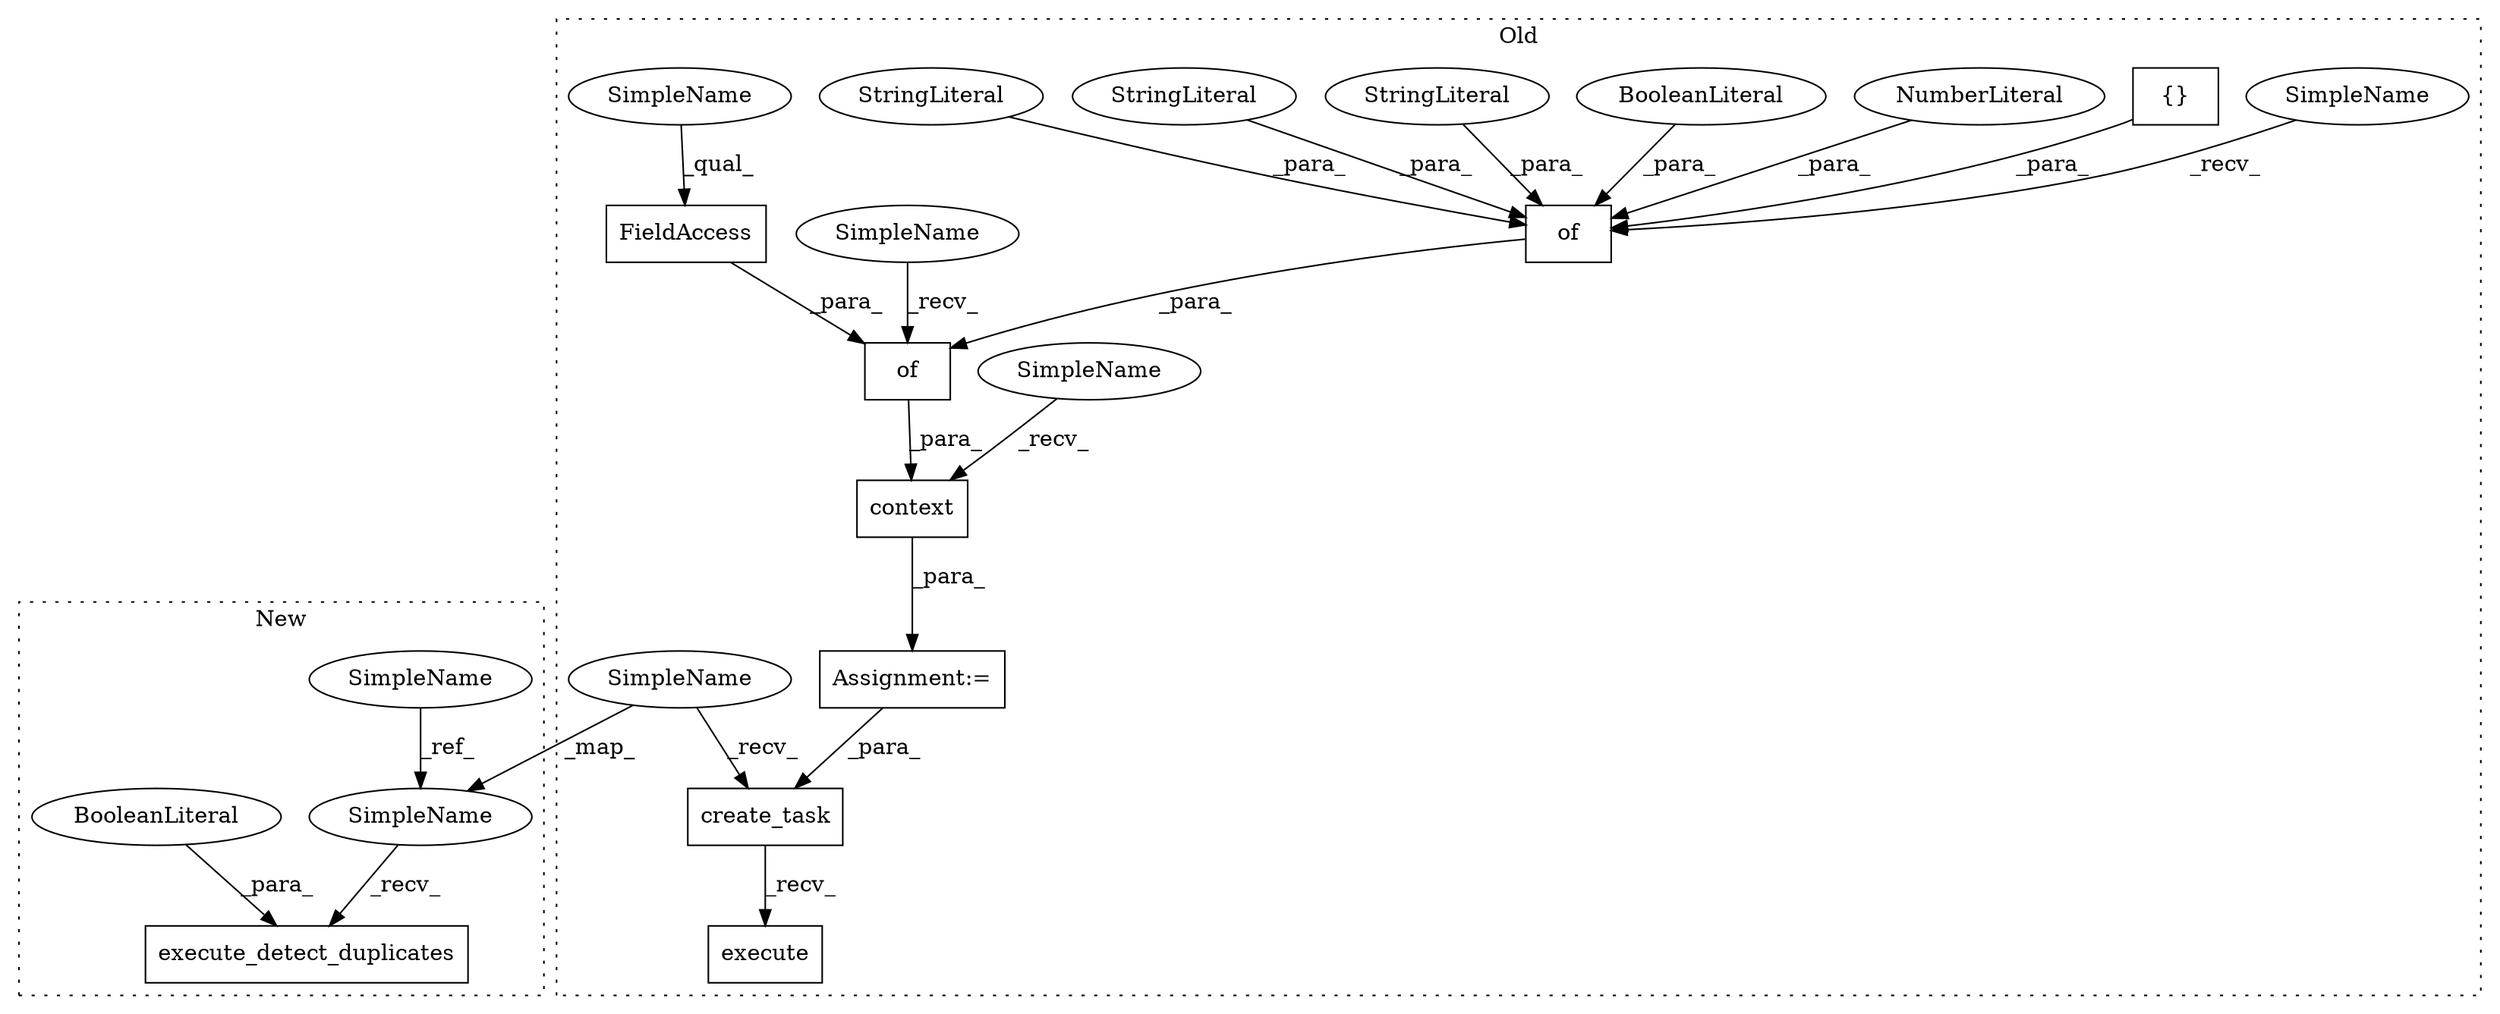digraph G {
subgraph cluster0 {
1 [label="of" a="32" s="4362,4418" l="3,1" shape="box"];
3 [label="{}" a="4" s="4402" l="2" shape="box"];
4 [label="NumberLiteral" a="34" s="4416" l="2" shape="ellipse"];
5 [label="of" a="32" s="4336,4419" l="3,1" shape="box"];
6 [label="FieldAccess" a="22" s="4339" l="18" shape="box"];
7 [label="context" a="32" s="4324,4420" l="8,1" shape="box"];
9 [label="BooleanLiteral" a="9" s="4377" l="4" shape="ellipse"];
11 [label="create_task" a="32" s="4437,4461" l="12,1" shape="box"];
12 [label="StringLiteral" a="45" s="4405" l="10" shape="ellipse"];
13 [label="execute" a="32" s="4473" l="9" shape="box"];
14 [label="StringLiteral" a="45" s="4382" l="10" shape="ellipse"];
15 [label="Assignment:=" a="7" s="4318" l="1" shape="box"];
16 [label="StringLiteral" a="45" s="4365" l="11" shape="ellipse"];
18 [label="SimpleName" a="42" s="4358" l="3" shape="ellipse"];
19 [label="SimpleName" a="42" s="4332" l="3" shape="ellipse"];
20 [label="SimpleName" a="42" s="4432" l="4" shape="ellipse"];
21 [label="SimpleName" a="42" s="4319" l="4" shape="ellipse"];
22 [label="SimpleName" a="42" s="4339" l="4" shape="ellipse"];
label = "Old";
style="dotted";
}
subgraph cluster1 {
2 [label="execute_detect_duplicates" a="32" s="4133,4163" l="26,1" shape="box"];
8 [label="SimpleName" a="42" s="4098" l="4" shape="ellipse"];
10 [label="BooleanLiteral" a="9" s="4159" l="4" shape="ellipse"];
17 [label="SimpleName" a="42" s="4128" l="4" shape="ellipse"];
label = "New";
style="dotted";
}
1 -> 5 [label="_para_"];
3 -> 1 [label="_para_"];
4 -> 1 [label="_para_"];
5 -> 7 [label="_para_"];
6 -> 5 [label="_para_"];
7 -> 15 [label="_para_"];
8 -> 17 [label="_ref_"];
9 -> 1 [label="_para_"];
10 -> 2 [label="_para_"];
11 -> 13 [label="_recv_"];
12 -> 1 [label="_para_"];
14 -> 1 [label="_para_"];
15 -> 11 [label="_para_"];
16 -> 1 [label="_para_"];
17 -> 2 [label="_recv_"];
18 -> 1 [label="_recv_"];
19 -> 5 [label="_recv_"];
20 -> 17 [label="_map_"];
20 -> 11 [label="_recv_"];
21 -> 7 [label="_recv_"];
22 -> 6 [label="_qual_"];
}